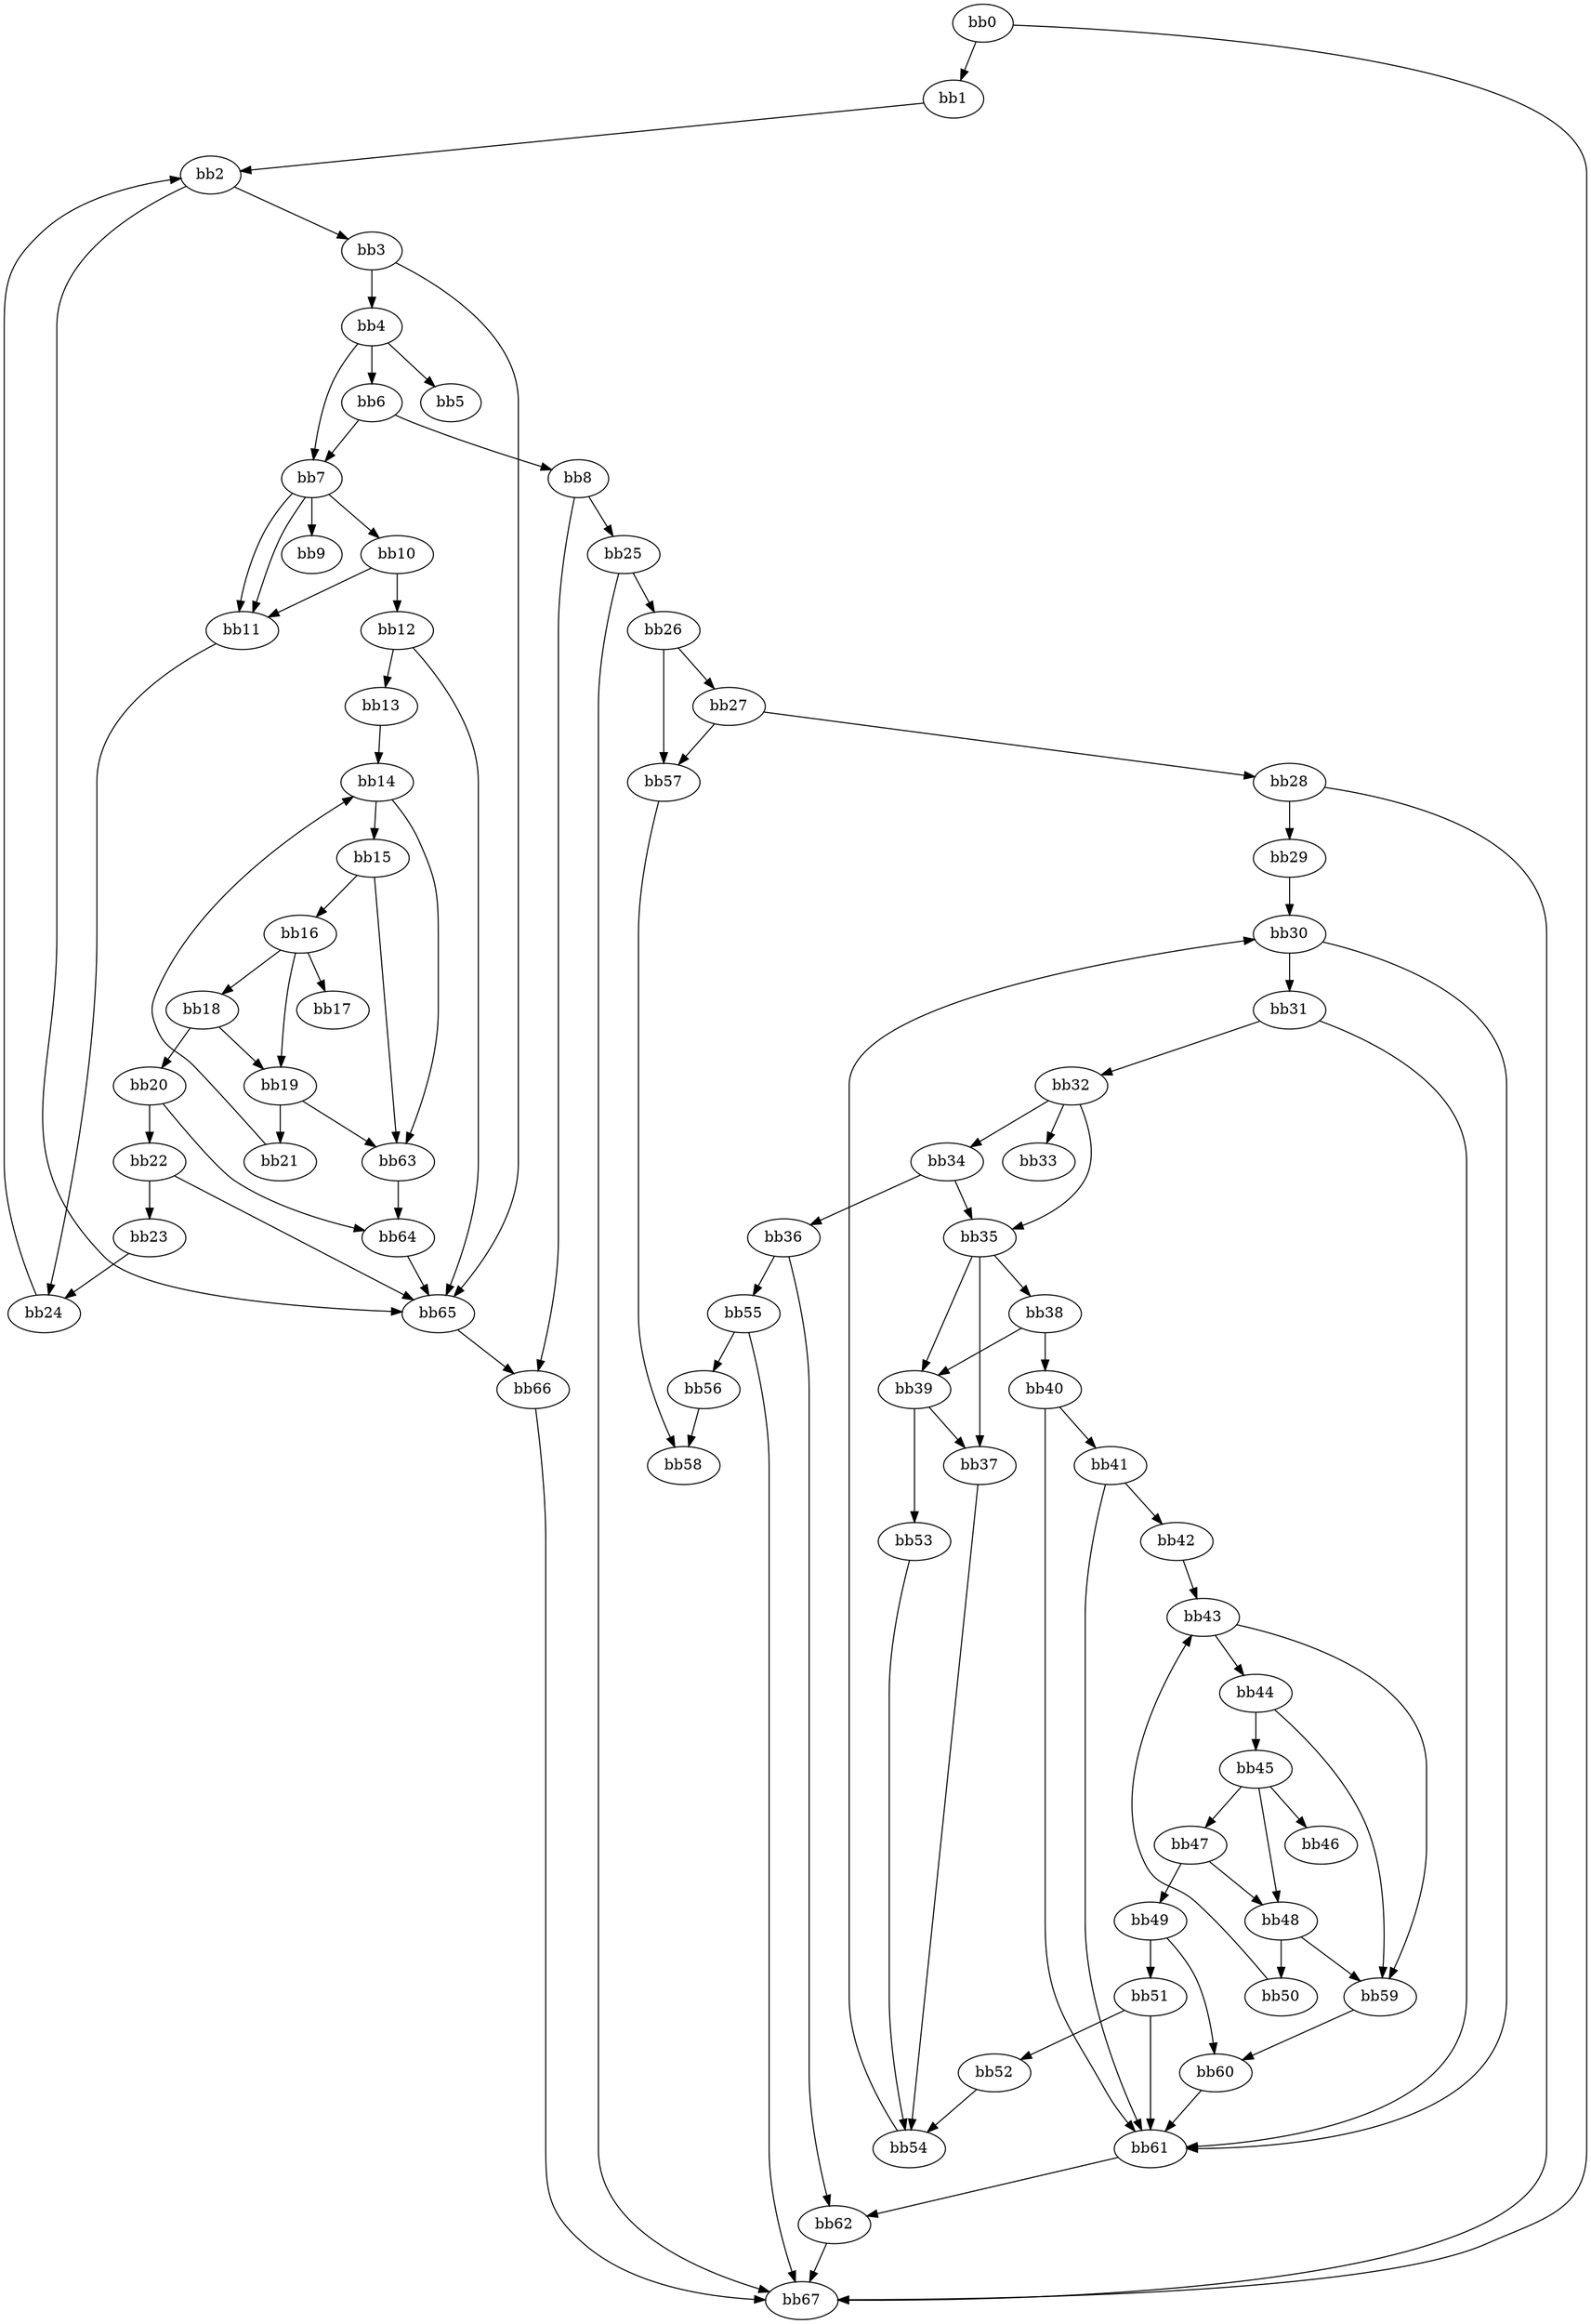 digraph {
    0 [ label = "bb0\l" ]
    1 [ label = "bb1\l" ]
    2 [ label = "bb2\l" ]
    3 [ label = "bb3\l" ]
    4 [ label = "bb4\l" ]
    5 [ label = "bb5\l" ]
    6 [ label = "bb6\l" ]
    7 [ label = "bb7\l" ]
    8 [ label = "bb8\l" ]
    9 [ label = "bb9\l" ]
    10 [ label = "bb10\l" ]
    11 [ label = "bb11\l" ]
    12 [ label = "bb12\l" ]
    13 [ label = "bb13\l" ]
    14 [ label = "bb14\l" ]
    15 [ label = "bb15\l" ]
    16 [ label = "bb16\l" ]
    17 [ label = "bb17\l" ]
    18 [ label = "bb18\l" ]
    19 [ label = "bb19\l" ]
    20 [ label = "bb20\l" ]
    21 [ label = "bb21\l" ]
    22 [ label = "bb22\l" ]
    23 [ label = "bb23\l" ]
    24 [ label = "bb24\l" ]
    25 [ label = "bb25\l" ]
    26 [ label = "bb26\l" ]
    27 [ label = "bb27\l" ]
    28 [ label = "bb28\l" ]
    29 [ label = "bb29\l" ]
    30 [ label = "bb30\l" ]
    31 [ label = "bb31\l" ]
    32 [ label = "bb32\l" ]
    33 [ label = "bb33\l" ]
    34 [ label = "bb34\l" ]
    35 [ label = "bb35\l" ]
    36 [ label = "bb36\l" ]
    37 [ label = "bb37\l" ]
    38 [ label = "bb38\l" ]
    39 [ label = "bb39\l" ]
    40 [ label = "bb40\l" ]
    41 [ label = "bb41\l" ]
    42 [ label = "bb42\l" ]
    43 [ label = "bb43\l" ]
    44 [ label = "bb44\l" ]
    45 [ label = "bb45\l" ]
    46 [ label = "bb46\l" ]
    47 [ label = "bb47\l" ]
    48 [ label = "bb48\l" ]
    49 [ label = "bb49\l" ]
    50 [ label = "bb50\l" ]
    51 [ label = "bb51\l" ]
    52 [ label = "bb52\l" ]
    53 [ label = "bb53\l" ]
    54 [ label = "bb54\l" ]
    55 [ label = "bb55\l" ]
    56 [ label = "bb56\l" ]
    57 [ label = "bb57\l" ]
    58 [ label = "bb58\l" ]
    59 [ label = "bb59\l" ]
    60 [ label = "bb60\l" ]
    61 [ label = "bb61\l" ]
    62 [ label = "bb62\l" ]
    63 [ label = "bb63\l" ]
    64 [ label = "bb64\l" ]
    65 [ label = "bb65\l" ]
    66 [ label = "bb66\l" ]
    67 [ label = "bb67\l" ]
    0 -> 1 [ ]
    0 -> 67 [ ]
    1 -> 2 [ ]
    2 -> 3 [ ]
    2 -> 65 [ ]
    3 -> 4 [ ]
    3 -> 65 [ ]
    4 -> 5 [ ]
    4 -> 6 [ ]
    4 -> 7 [ ]
    6 -> 7 [ ]
    6 -> 8 [ ]
    7 -> 9 [ ]
    7 -> 10 [ ]
    7 -> 11 [ ]
    7 -> 11 [ ]
    8 -> 25 [ ]
    8 -> 66 [ ]
    10 -> 11 [ ]
    10 -> 12 [ ]
    11 -> 24 [ ]
    12 -> 13 [ ]
    12 -> 65 [ ]
    13 -> 14 [ ]
    14 -> 15 [ ]
    14 -> 63 [ ]
    15 -> 16 [ ]
    15 -> 63 [ ]
    16 -> 17 [ ]
    16 -> 18 [ ]
    16 -> 19 [ ]
    18 -> 19 [ ]
    18 -> 20 [ ]
    19 -> 21 [ ]
    19 -> 63 [ ]
    20 -> 22 [ ]
    20 -> 64 [ ]
    21 -> 14 [ ]
    22 -> 23 [ ]
    22 -> 65 [ ]
    23 -> 24 [ ]
    24 -> 2 [ ]
    25 -> 26 [ ]
    25 -> 67 [ ]
    26 -> 27 [ ]
    26 -> 57 [ ]
    27 -> 28 [ ]
    27 -> 57 [ ]
    28 -> 29 [ ]
    28 -> 67 [ ]
    29 -> 30 [ ]
    30 -> 31 [ ]
    30 -> 61 [ ]
    31 -> 32 [ ]
    31 -> 61 [ ]
    32 -> 33 [ ]
    32 -> 34 [ ]
    32 -> 35 [ ]
    34 -> 35 [ ]
    34 -> 36 [ ]
    35 -> 37 [ ]
    35 -> 38 [ ]
    35 -> 39 [ ]
    36 -> 55 [ ]
    36 -> 62 [ ]
    37 -> 54 [ ]
    38 -> 39 [ ]
    38 -> 40 [ ]
    39 -> 37 [ ]
    39 -> 53 [ ]
    40 -> 41 [ ]
    40 -> 61 [ ]
    41 -> 42 [ ]
    41 -> 61 [ ]
    42 -> 43 [ ]
    43 -> 44 [ ]
    43 -> 59 [ ]
    44 -> 45 [ ]
    44 -> 59 [ ]
    45 -> 46 [ ]
    45 -> 47 [ ]
    45 -> 48 [ ]
    47 -> 48 [ ]
    47 -> 49 [ ]
    48 -> 50 [ ]
    48 -> 59 [ ]
    49 -> 51 [ ]
    49 -> 60 [ ]
    50 -> 43 [ ]
    51 -> 52 [ ]
    51 -> 61 [ ]
    52 -> 54 [ ]
    53 -> 54 [ ]
    54 -> 30 [ ]
    55 -> 56 [ ]
    55 -> 67 [ ]
    56 -> 58 [ ]
    57 -> 58 [ ]
    59 -> 60 [ ]
    60 -> 61 [ ]
    61 -> 62 [ ]
    62 -> 67 [ ]
    63 -> 64 [ ]
    64 -> 65 [ ]
    65 -> 66 [ ]
    66 -> 67 [ ]
}

